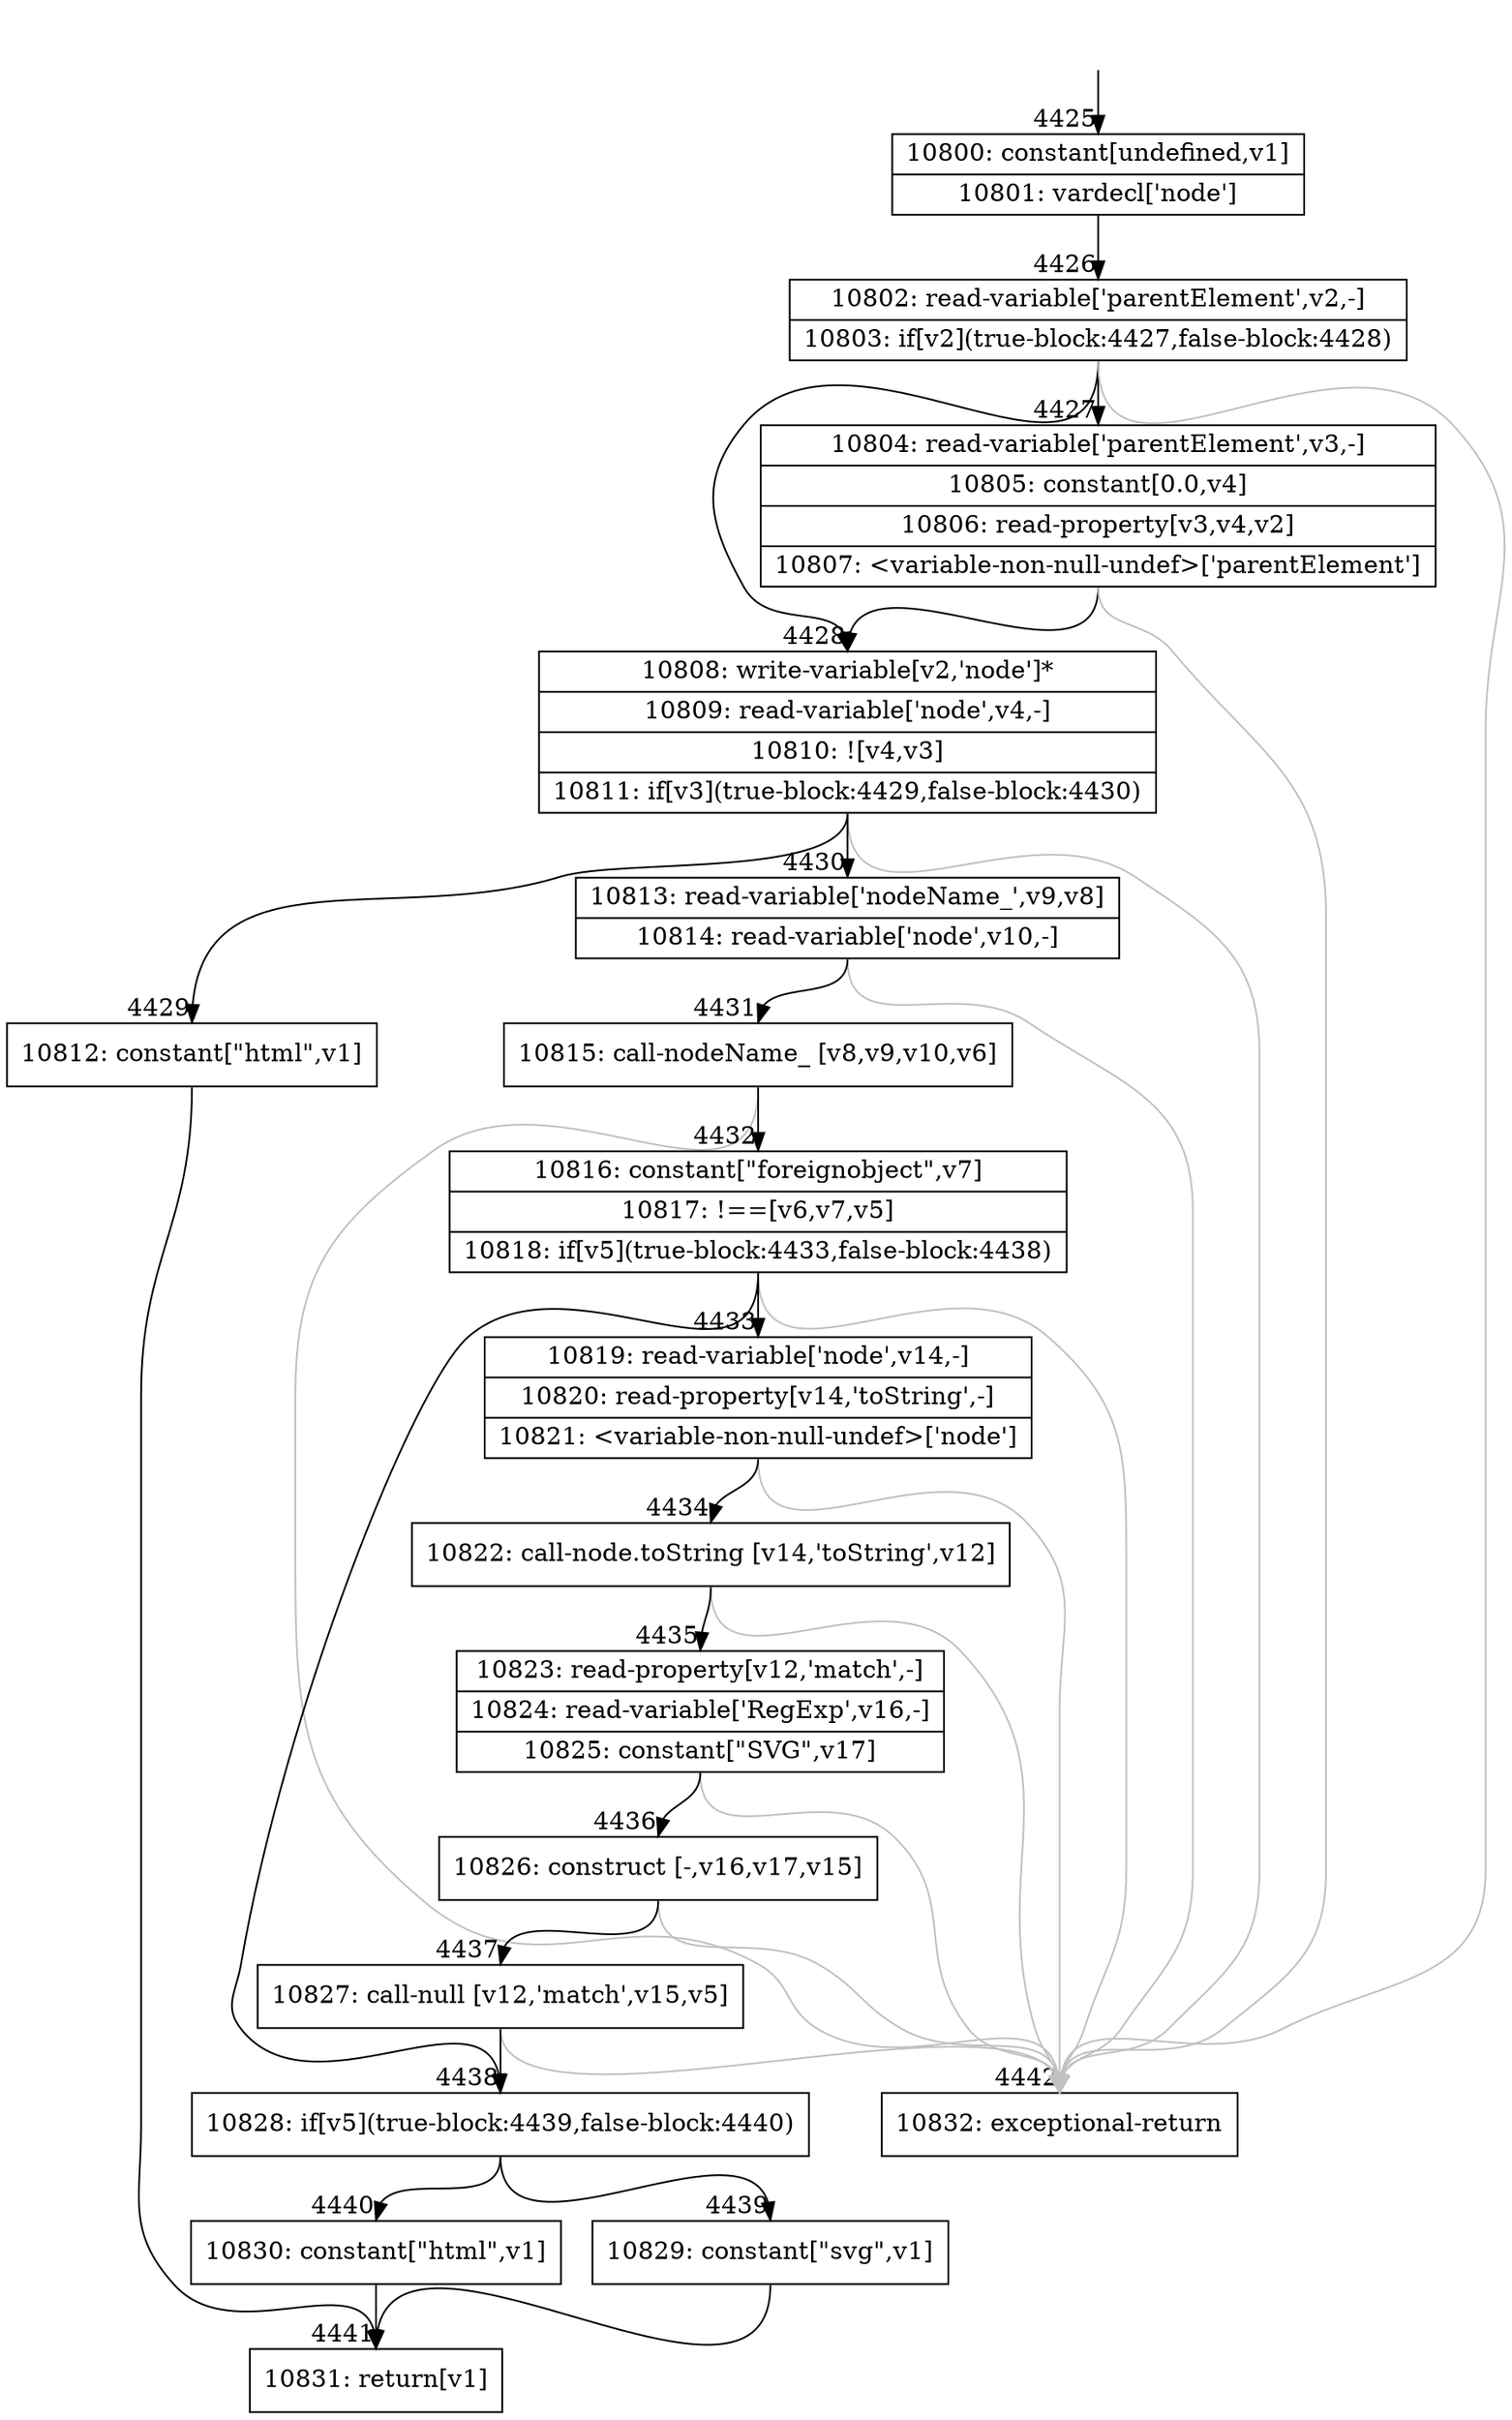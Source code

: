 digraph {
rankdir="TD"
BB_entry364[shape=none,label=""];
BB_entry364 -> BB4425 [tailport=s, headport=n, headlabel="    4425"]
BB4425 [shape=record label="{10800: constant[undefined,v1]|10801: vardecl['node']}" ] 
BB4425 -> BB4426 [tailport=s, headport=n, headlabel="      4426"]
BB4426 [shape=record label="{10802: read-variable['parentElement',v2,-]|10803: if[v2](true-block:4427,false-block:4428)}" ] 
BB4426 -> BB4428 [tailport=s, headport=n, headlabel="      4428"]
BB4426 -> BB4427 [tailport=s, headport=n, headlabel="      4427"]
BB4426 -> BB4442 [tailport=s, headport=n, color=gray, headlabel="      4442"]
BB4427 [shape=record label="{10804: read-variable['parentElement',v3,-]|10805: constant[0.0,v4]|10806: read-property[v3,v4,v2]|10807: \<variable-non-null-undef\>['parentElement']}" ] 
BB4427 -> BB4428 [tailport=s, headport=n]
BB4427 -> BB4442 [tailport=s, headport=n, color=gray]
BB4428 [shape=record label="{10808: write-variable[v2,'node']*|10809: read-variable['node',v4,-]|10810: ![v4,v3]|10811: if[v3](true-block:4429,false-block:4430)}" ] 
BB4428 -> BB4429 [tailport=s, headport=n, headlabel="      4429"]
BB4428 -> BB4430 [tailport=s, headport=n, headlabel="      4430"]
BB4428 -> BB4442 [tailport=s, headport=n, color=gray]
BB4429 [shape=record label="{10812: constant[\"html\",v1]}" ] 
BB4429 -> BB4441 [tailport=s, headport=n, headlabel="      4441"]
BB4430 [shape=record label="{10813: read-variable['nodeName_',v9,v8]|10814: read-variable['node',v10,-]}" ] 
BB4430 -> BB4431 [tailport=s, headport=n, headlabel="      4431"]
BB4430 -> BB4442 [tailport=s, headport=n, color=gray]
BB4431 [shape=record label="{10815: call-nodeName_ [v8,v9,v10,v6]}" ] 
BB4431 -> BB4432 [tailport=s, headport=n, headlabel="      4432"]
BB4431 -> BB4442 [tailport=s, headport=n, color=gray]
BB4432 [shape=record label="{10816: constant[\"foreignobject\",v7]|10817: !==[v6,v7,v5]|10818: if[v5](true-block:4433,false-block:4438)}" ] 
BB4432 -> BB4438 [tailport=s, headport=n, headlabel="      4438"]
BB4432 -> BB4433 [tailport=s, headport=n, headlabel="      4433"]
BB4432 -> BB4442 [tailport=s, headport=n, color=gray]
BB4433 [shape=record label="{10819: read-variable['node',v14,-]|10820: read-property[v14,'toString',-]|10821: \<variable-non-null-undef\>['node']}" ] 
BB4433 -> BB4434 [tailport=s, headport=n, headlabel="      4434"]
BB4433 -> BB4442 [tailport=s, headport=n, color=gray]
BB4434 [shape=record label="{10822: call-node.toString [v14,'toString',v12]}" ] 
BB4434 -> BB4435 [tailport=s, headport=n, headlabel="      4435"]
BB4434 -> BB4442 [tailport=s, headport=n, color=gray]
BB4435 [shape=record label="{10823: read-property[v12,'match',-]|10824: read-variable['RegExp',v16,-]|10825: constant[\"SVG\",v17]}" ] 
BB4435 -> BB4436 [tailport=s, headport=n, headlabel="      4436"]
BB4435 -> BB4442 [tailport=s, headport=n, color=gray]
BB4436 [shape=record label="{10826: construct [-,v16,v17,v15]}" ] 
BB4436 -> BB4437 [tailport=s, headport=n, headlabel="      4437"]
BB4436 -> BB4442 [tailport=s, headport=n, color=gray]
BB4437 [shape=record label="{10827: call-null [v12,'match',v15,v5]}" ] 
BB4437 -> BB4438 [tailport=s, headport=n]
BB4437 -> BB4442 [tailport=s, headport=n, color=gray]
BB4438 [shape=record label="{10828: if[v5](true-block:4439,false-block:4440)}" ] 
BB4438 -> BB4439 [tailport=s, headport=n, headlabel="      4439"]
BB4438 -> BB4440 [tailport=s, headport=n, headlabel="      4440"]
BB4439 [shape=record label="{10829: constant[\"svg\",v1]}" ] 
BB4439 -> BB4441 [tailport=s, headport=n]
BB4440 [shape=record label="{10830: constant[\"html\",v1]}" ] 
BB4440 -> BB4441 [tailport=s, headport=n]
BB4441 [shape=record label="{10831: return[v1]}" ] 
BB4442 [shape=record label="{10832: exceptional-return}" ] 
//#$~ 7429
}
